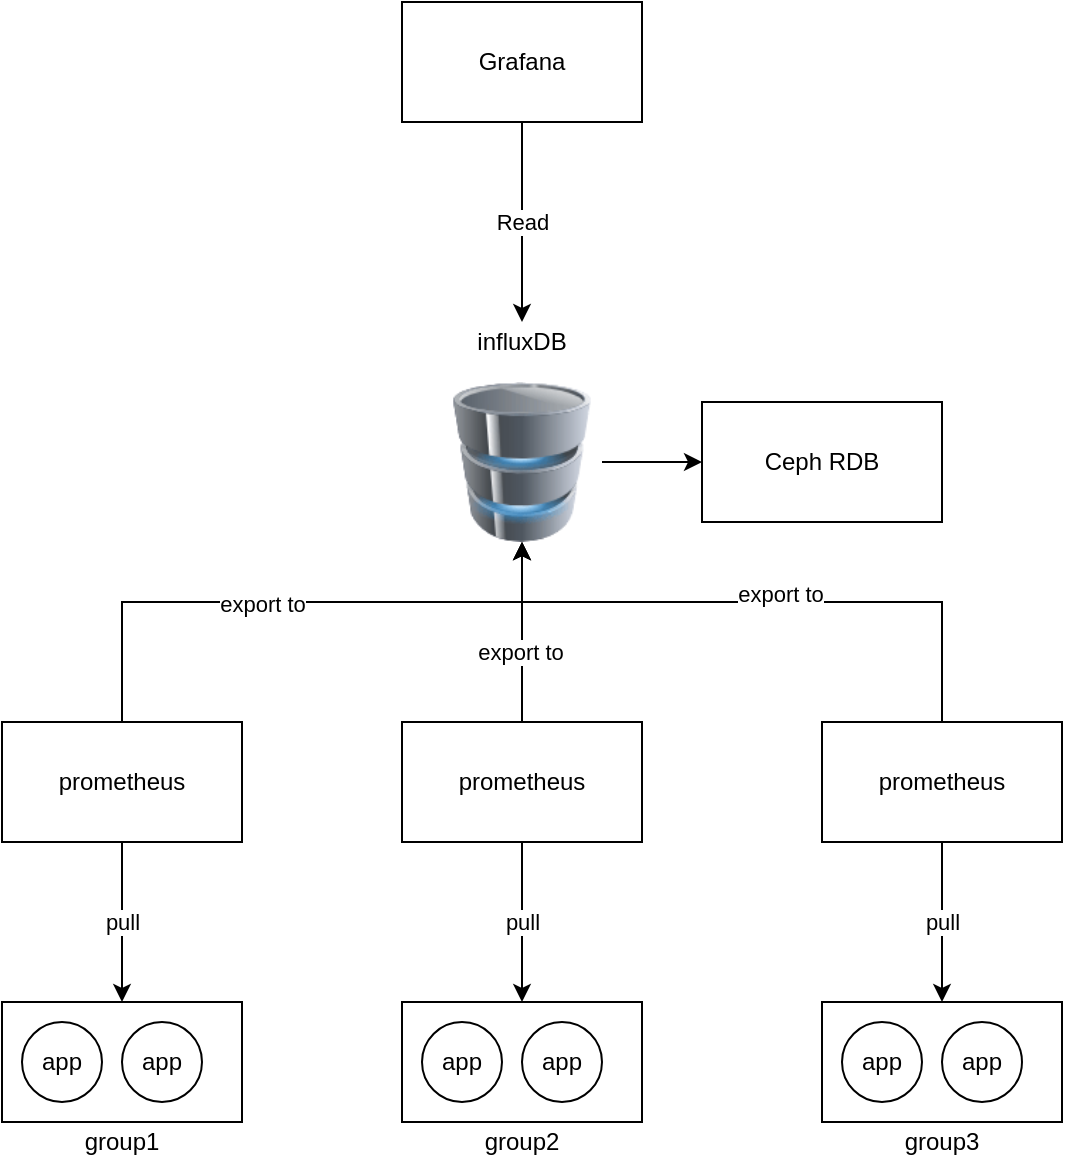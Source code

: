 <mxfile version="14.2.2" type="github">
  <diagram id="mDmGH0GWxW6q6ih1JbrO" name="Page-1">
    <mxGraphModel dx="1186" dy="1942" grid="1" gridSize="10" guides="1" tooltips="1" connect="1" arrows="1" fold="1" page="1" pageScale="1" pageWidth="827" pageHeight="1169" math="0" shadow="0">
      <root>
        <mxCell id="0" />
        <mxCell id="1" parent="0" />
        <mxCell id="9SWO9_qELJo0vdKT4b1X-32" value="pull" style="edgeStyle=orthogonalEdgeStyle;rounded=0;orthogonalLoop=1;jettySize=auto;html=1;entryX=0.5;entryY=0;entryDx=0;entryDy=0;" edge="1" parent="1" source="9SWO9_qELJo0vdKT4b1X-1" target="9SWO9_qELJo0vdKT4b1X-5">
          <mxGeometry relative="1" as="geometry" />
        </mxCell>
        <mxCell id="9SWO9_qELJo0vdKT4b1X-41" style="edgeStyle=orthogonalEdgeStyle;rounded=0;orthogonalLoop=1;jettySize=auto;html=1;entryX=0.5;entryY=1;entryDx=0;entryDy=0;" edge="1" parent="1" source="9SWO9_qELJo0vdKT4b1X-1" target="9SWO9_qELJo0vdKT4b1X-38">
          <mxGeometry relative="1" as="geometry">
            <Array as="points">
              <mxPoint x="220" y="220" />
              <mxPoint x="420" y="220" />
            </Array>
          </mxGeometry>
        </mxCell>
        <mxCell id="9SWO9_qELJo0vdKT4b1X-45" value="export to" style="edgeLabel;html=1;align=center;verticalAlign=middle;resizable=0;points=[];" vertex="1" connectable="0" parent="9SWO9_qELJo0vdKT4b1X-41">
          <mxGeometry x="-0.103" y="-1" relative="1" as="geometry">
            <mxPoint as="offset" />
          </mxGeometry>
        </mxCell>
        <mxCell id="9SWO9_qELJo0vdKT4b1X-1" value="prometheus" style="rounded=0;whiteSpace=wrap;html=1;" vertex="1" parent="1">
          <mxGeometry x="160" y="280" width="120" height="60" as="geometry" />
        </mxCell>
        <mxCell id="9SWO9_qELJo0vdKT4b1X-33" value="pull" style="edgeStyle=orthogonalEdgeStyle;rounded=0;orthogonalLoop=1;jettySize=auto;html=1;entryX=0.5;entryY=0;entryDx=0;entryDy=0;" edge="1" parent="1" source="9SWO9_qELJo0vdKT4b1X-2" target="9SWO9_qELJo0vdKT4b1X-20">
          <mxGeometry relative="1" as="geometry" />
        </mxCell>
        <mxCell id="9SWO9_qELJo0vdKT4b1X-42" style="edgeStyle=orthogonalEdgeStyle;rounded=0;orthogonalLoop=1;jettySize=auto;html=1;entryX=0.5;entryY=1;entryDx=0;entryDy=0;" edge="1" parent="1" source="9SWO9_qELJo0vdKT4b1X-2" target="9SWO9_qELJo0vdKT4b1X-38">
          <mxGeometry relative="1" as="geometry" />
        </mxCell>
        <mxCell id="9SWO9_qELJo0vdKT4b1X-44" value="export to" style="edgeLabel;html=1;align=center;verticalAlign=middle;resizable=0;points=[];" vertex="1" connectable="0" parent="9SWO9_qELJo0vdKT4b1X-42">
          <mxGeometry x="-0.222" y="1" relative="1" as="geometry">
            <mxPoint as="offset" />
          </mxGeometry>
        </mxCell>
        <mxCell id="9SWO9_qELJo0vdKT4b1X-2" value="prometheus" style="rounded=0;whiteSpace=wrap;html=1;" vertex="1" parent="1">
          <mxGeometry x="360" y="280" width="120" height="60" as="geometry" />
        </mxCell>
        <mxCell id="9SWO9_qELJo0vdKT4b1X-34" value="pull" style="edgeStyle=orthogonalEdgeStyle;rounded=0;orthogonalLoop=1;jettySize=auto;html=1;entryX=0.5;entryY=0;entryDx=0;entryDy=0;" edge="1" parent="1" source="9SWO9_qELJo0vdKT4b1X-3" target="9SWO9_qELJo0vdKT4b1X-28">
          <mxGeometry relative="1" as="geometry" />
        </mxCell>
        <mxCell id="9SWO9_qELJo0vdKT4b1X-43" style="edgeStyle=orthogonalEdgeStyle;rounded=0;orthogonalLoop=1;jettySize=auto;html=1;" edge="1" parent="1" source="9SWO9_qELJo0vdKT4b1X-3" target="9SWO9_qELJo0vdKT4b1X-38">
          <mxGeometry relative="1" as="geometry">
            <Array as="points">
              <mxPoint x="630" y="220" />
              <mxPoint x="420" y="220" />
            </Array>
          </mxGeometry>
        </mxCell>
        <mxCell id="9SWO9_qELJo0vdKT4b1X-46" value="export to" style="edgeLabel;html=1;align=center;verticalAlign=middle;resizable=0;points=[];" vertex="1" connectable="0" parent="9SWO9_qELJo0vdKT4b1X-43">
          <mxGeometry x="-0.06" y="-4" relative="1" as="geometry">
            <mxPoint as="offset" />
          </mxGeometry>
        </mxCell>
        <mxCell id="9SWO9_qELJo0vdKT4b1X-3" value="prometheus" style="rounded=0;whiteSpace=wrap;html=1;" vertex="1" parent="1">
          <mxGeometry x="570" y="280" width="120" height="60" as="geometry" />
        </mxCell>
        <mxCell id="9SWO9_qELJo0vdKT4b1X-5" value="" style="rounded=0;whiteSpace=wrap;html=1;" vertex="1" parent="1">
          <mxGeometry x="160" y="420" width="120" height="60" as="geometry" />
        </mxCell>
        <mxCell id="9SWO9_qELJo0vdKT4b1X-11" value="app" style="ellipse;whiteSpace=wrap;html=1;aspect=fixed;" vertex="1" parent="1">
          <mxGeometry x="170" y="430" width="40" height="40" as="geometry" />
        </mxCell>
        <mxCell id="9SWO9_qELJo0vdKT4b1X-13" value="app" style="ellipse;whiteSpace=wrap;html=1;aspect=fixed;" vertex="1" parent="1">
          <mxGeometry x="220" y="430" width="40" height="40" as="geometry" />
        </mxCell>
        <mxCell id="9SWO9_qELJo0vdKT4b1X-14" value="group1" style="text;html=1;strokeColor=none;fillColor=none;align=center;verticalAlign=middle;whiteSpace=wrap;rounded=0;" vertex="1" parent="1">
          <mxGeometry x="200" y="480" width="40" height="20" as="geometry" />
        </mxCell>
        <mxCell id="9SWO9_qELJo0vdKT4b1X-20" value="" style="rounded=0;whiteSpace=wrap;html=1;" vertex="1" parent="1">
          <mxGeometry x="360" y="420" width="120" height="60" as="geometry" />
        </mxCell>
        <mxCell id="9SWO9_qELJo0vdKT4b1X-21" value="app" style="ellipse;whiteSpace=wrap;html=1;aspect=fixed;" vertex="1" parent="1">
          <mxGeometry x="370" y="430" width="40" height="40" as="geometry" />
        </mxCell>
        <mxCell id="9SWO9_qELJo0vdKT4b1X-22" value="app" style="ellipse;whiteSpace=wrap;html=1;aspect=fixed;" vertex="1" parent="1">
          <mxGeometry x="420" y="430" width="40" height="40" as="geometry" />
        </mxCell>
        <mxCell id="9SWO9_qELJo0vdKT4b1X-23" value="group2" style="text;html=1;strokeColor=none;fillColor=none;align=center;verticalAlign=middle;whiteSpace=wrap;rounded=0;" vertex="1" parent="1">
          <mxGeometry x="400" y="480" width="40" height="20" as="geometry" />
        </mxCell>
        <mxCell id="9SWO9_qELJo0vdKT4b1X-28" value="" style="rounded=0;whiteSpace=wrap;html=1;" vertex="1" parent="1">
          <mxGeometry x="570" y="420" width="120" height="60" as="geometry" />
        </mxCell>
        <mxCell id="9SWO9_qELJo0vdKT4b1X-29" value="app" style="ellipse;whiteSpace=wrap;html=1;aspect=fixed;" vertex="1" parent="1">
          <mxGeometry x="580" y="430" width="40" height="40" as="geometry" />
        </mxCell>
        <mxCell id="9SWO9_qELJo0vdKT4b1X-30" value="app" style="ellipse;whiteSpace=wrap;html=1;aspect=fixed;" vertex="1" parent="1">
          <mxGeometry x="630" y="430" width="40" height="40" as="geometry" />
        </mxCell>
        <mxCell id="9SWO9_qELJo0vdKT4b1X-31" value="group3" style="text;html=1;strokeColor=none;fillColor=none;align=center;verticalAlign=middle;whiteSpace=wrap;rounded=0;" vertex="1" parent="1">
          <mxGeometry x="610" y="480" width="40" height="20" as="geometry" />
        </mxCell>
        <mxCell id="9SWO9_qELJo0vdKT4b1X-51" style="edgeStyle=orthogonalEdgeStyle;rounded=0;orthogonalLoop=1;jettySize=auto;html=1;entryX=0;entryY=0.5;entryDx=0;entryDy=0;" edge="1" parent="1" source="9SWO9_qELJo0vdKT4b1X-38" target="9SWO9_qELJo0vdKT4b1X-50">
          <mxGeometry relative="1" as="geometry" />
        </mxCell>
        <mxCell id="9SWO9_qELJo0vdKT4b1X-38" value="" style="image;html=1;image=img/lib/clip_art/computers/Database_128x128.png" vertex="1" parent="1">
          <mxGeometry x="380" y="110" width="80" height="80" as="geometry" />
        </mxCell>
        <mxCell id="9SWO9_qELJo0vdKT4b1X-47" value="influxDB" style="text;html=1;strokeColor=none;fillColor=none;align=center;verticalAlign=middle;whiteSpace=wrap;rounded=0;" vertex="1" parent="1">
          <mxGeometry x="400" y="80" width="40" height="20" as="geometry" />
        </mxCell>
        <mxCell id="9SWO9_qELJo0vdKT4b1X-49" value="Read" style="edgeStyle=orthogonalEdgeStyle;rounded=0;orthogonalLoop=1;jettySize=auto;html=1;" edge="1" parent="1" source="9SWO9_qELJo0vdKT4b1X-48" target="9SWO9_qELJo0vdKT4b1X-47">
          <mxGeometry relative="1" as="geometry" />
        </mxCell>
        <mxCell id="9SWO9_qELJo0vdKT4b1X-48" value="Grafana" style="rounded=0;whiteSpace=wrap;html=1;" vertex="1" parent="1">
          <mxGeometry x="360" y="-80" width="120" height="60" as="geometry" />
        </mxCell>
        <mxCell id="9SWO9_qELJo0vdKT4b1X-50" value="Ceph RDB" style="rounded=0;whiteSpace=wrap;html=1;" vertex="1" parent="1">
          <mxGeometry x="510" y="120" width="120" height="60" as="geometry" />
        </mxCell>
      </root>
    </mxGraphModel>
  </diagram>
</mxfile>
